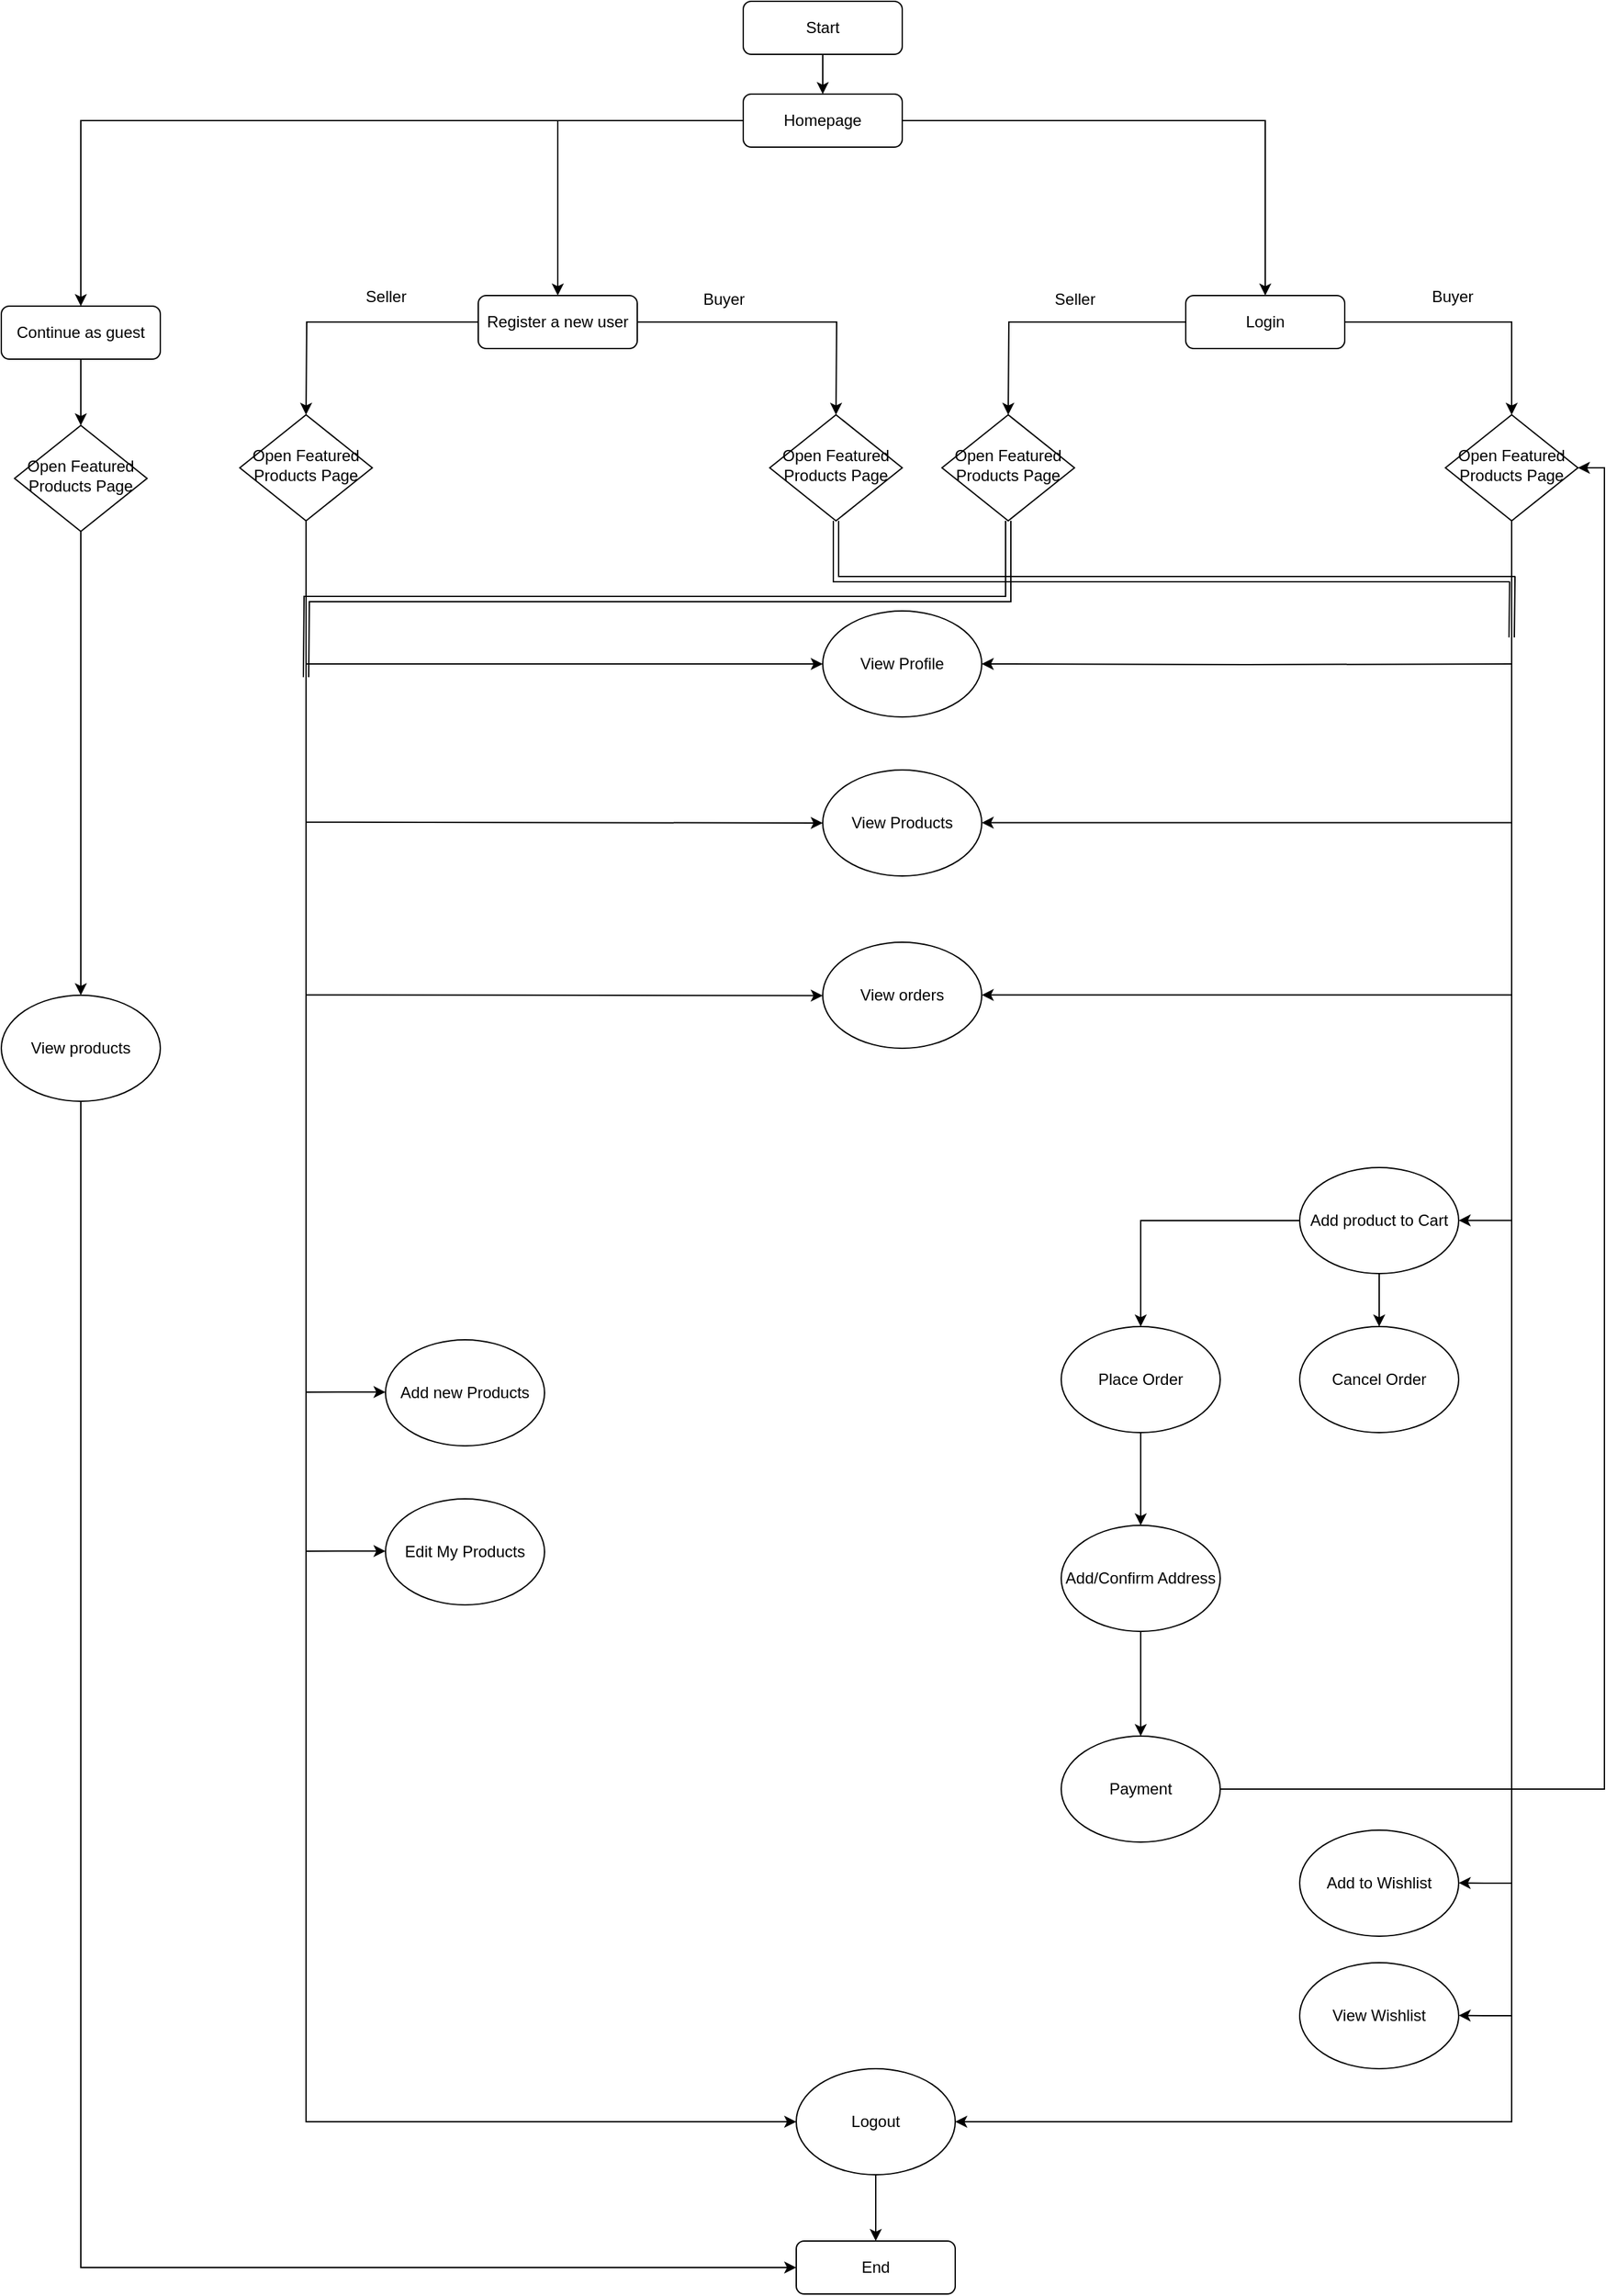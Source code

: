 <mxfile version="24.7.16">
  <diagram id="C5RBs43oDa-KdzZeNtuy" name="Page-1">
    <mxGraphModel dx="2514" dy="878" grid="1" gridSize="10" guides="1" tooltips="1" connect="1" arrows="1" fold="1" page="1" pageScale="1" pageWidth="827" pageHeight="1169" math="0" shadow="0">
      <root>
        <mxCell id="WIyWlLk6GJQsqaUBKTNV-0" />
        <mxCell id="WIyWlLk6GJQsqaUBKTNV-1" parent="WIyWlLk6GJQsqaUBKTNV-0" />
        <mxCell id="Ejqd8a6HH2QFeDG4-jgv-2" style="edgeStyle=orthogonalEdgeStyle;rounded=0;orthogonalLoop=1;jettySize=auto;html=1;exitX=1;exitY=0.5;exitDx=0;exitDy=0;entryX=0.5;entryY=0;entryDx=0;entryDy=0;" parent="WIyWlLk6GJQsqaUBKTNV-1" source="WIyWlLk6GJQsqaUBKTNV-3" target="Ejqd8a6HH2QFeDG4-jgv-1" edge="1">
          <mxGeometry relative="1" as="geometry" />
        </mxCell>
        <mxCell id="Ejqd8a6HH2QFeDG4-jgv-20" style="edgeStyle=orthogonalEdgeStyle;rounded=0;orthogonalLoop=1;jettySize=auto;html=1;exitX=0;exitY=0.5;exitDx=0;exitDy=0;" parent="WIyWlLk6GJQsqaUBKTNV-1" source="WIyWlLk6GJQsqaUBKTNV-3" edge="1">
          <mxGeometry relative="1" as="geometry">
            <mxPoint x="700" y="362" as="targetPoint" />
          </mxGeometry>
        </mxCell>
        <mxCell id="WIyWlLk6GJQsqaUBKTNV-3" value="Login" style="rounded=1;whiteSpace=wrap;html=1;fontSize=12;glass=0;strokeWidth=1;shadow=0;" parent="WIyWlLk6GJQsqaUBKTNV-1" vertex="1">
          <mxGeometry x="834" y="272" width="120" height="40" as="geometry" />
        </mxCell>
        <mxCell id="Ejqd8a6HH2QFeDG4-jgv-0" value="Seller" style="text;html=1;align=center;verticalAlign=middle;resizable=0;points=[];autosize=1;strokeColor=none;fillColor=none;" parent="WIyWlLk6GJQsqaUBKTNV-1" vertex="1">
          <mxGeometry x="725" y="260" width="50" height="30" as="geometry" />
        </mxCell>
        <mxCell id="Ejqd8a6HH2QFeDG4-jgv-47" style="edgeStyle=orthogonalEdgeStyle;rounded=0;orthogonalLoop=1;jettySize=auto;html=1;exitX=0.5;exitY=1;exitDx=0;exitDy=0;entryX=1;entryY=0.5;entryDx=0;entryDy=0;" parent="WIyWlLk6GJQsqaUBKTNV-1" source="Ejqd8a6HH2QFeDG4-jgv-1" target="Ejqd8a6HH2QFeDG4-jgv-39" edge="1">
          <mxGeometry relative="1" as="geometry" />
        </mxCell>
        <mxCell id="Ejqd8a6HH2QFeDG4-jgv-1" value="Open Featured Products Page" style="rhombus;whiteSpace=wrap;html=1;shadow=0;fontFamily=Helvetica;fontSize=12;align=center;strokeWidth=1;spacing=6;spacingTop=-4;" parent="WIyWlLk6GJQsqaUBKTNV-1" vertex="1">
          <mxGeometry x="1030" y="362" width="100" height="80" as="geometry" />
        </mxCell>
        <mxCell id="Ejqd8a6HH2QFeDG4-jgv-4" value="Buyer" style="text;html=1;align=center;verticalAlign=middle;resizable=0;points=[];autosize=1;strokeColor=none;fillColor=none;" parent="WIyWlLk6GJQsqaUBKTNV-1" vertex="1">
          <mxGeometry x="1010" y="258" width="50" height="30" as="geometry" />
        </mxCell>
        <mxCell id="Ejqd8a6HH2QFeDG4-jgv-6" style="edgeStyle=orthogonalEdgeStyle;rounded=0;orthogonalLoop=1;jettySize=auto;html=1;exitX=1;exitY=0.5;exitDx=0;exitDy=0;" parent="WIyWlLk6GJQsqaUBKTNV-1" source="Ejqd8a6HH2QFeDG4-jgv-5" target="WIyWlLk6GJQsqaUBKTNV-3" edge="1">
          <mxGeometry relative="1" as="geometry" />
        </mxCell>
        <mxCell id="Ejqd8a6HH2QFeDG4-jgv-8" style="edgeStyle=orthogonalEdgeStyle;rounded=0;orthogonalLoop=1;jettySize=auto;html=1;exitX=0;exitY=0.5;exitDx=0;exitDy=0;" parent="WIyWlLk6GJQsqaUBKTNV-1" source="Ejqd8a6HH2QFeDG4-jgv-5" target="Ejqd8a6HH2QFeDG4-jgv-7" edge="1">
          <mxGeometry relative="1" as="geometry" />
        </mxCell>
        <mxCell id="E9m1sffLnyDPW0dIYpkh-9" style="edgeStyle=orthogonalEdgeStyle;rounded=0;orthogonalLoop=1;jettySize=auto;html=1;exitX=0;exitY=0.5;exitDx=0;exitDy=0;" parent="WIyWlLk6GJQsqaUBKTNV-1" source="Ejqd8a6HH2QFeDG4-jgv-5" target="Ejqd8a6HH2QFeDG4-jgv-15" edge="1">
          <mxGeometry relative="1" as="geometry" />
        </mxCell>
        <mxCell id="Ejqd8a6HH2QFeDG4-jgv-5" value="Homepage" style="rounded=1;whiteSpace=wrap;html=1;fontSize=12;glass=0;strokeWidth=1;shadow=0;" parent="WIyWlLk6GJQsqaUBKTNV-1" vertex="1">
          <mxGeometry x="500" y="120" width="120" height="40" as="geometry" />
        </mxCell>
        <mxCell id="Ejqd8a6HH2QFeDG4-jgv-11" style="edgeStyle=orthogonalEdgeStyle;rounded=0;orthogonalLoop=1;jettySize=auto;html=1;exitX=1;exitY=0.5;exitDx=0;exitDy=0;" parent="WIyWlLk6GJQsqaUBKTNV-1" source="Ejqd8a6HH2QFeDG4-jgv-7" edge="1">
          <mxGeometry relative="1" as="geometry">
            <mxPoint x="570" y="362" as="targetPoint" />
          </mxGeometry>
        </mxCell>
        <mxCell id="Ejqd8a6HH2QFeDG4-jgv-12" style="edgeStyle=orthogonalEdgeStyle;rounded=0;orthogonalLoop=1;jettySize=auto;html=1;exitX=0;exitY=0.5;exitDx=0;exitDy=0;" parent="WIyWlLk6GJQsqaUBKTNV-1" source="Ejqd8a6HH2QFeDG4-jgv-7" edge="1">
          <mxGeometry relative="1" as="geometry">
            <mxPoint x="170" y="362" as="targetPoint" />
          </mxGeometry>
        </mxCell>
        <mxCell id="Ejqd8a6HH2QFeDG4-jgv-7" value="Register a new user" style="rounded=1;whiteSpace=wrap;html=1;fontSize=12;glass=0;strokeWidth=1;shadow=0;" parent="WIyWlLk6GJQsqaUBKTNV-1" vertex="1">
          <mxGeometry x="300" y="272" width="120" height="40" as="geometry" />
        </mxCell>
        <mxCell id="Ejqd8a6HH2QFeDG4-jgv-13" value="Seller" style="text;html=1;align=center;verticalAlign=middle;resizable=0;points=[];autosize=1;strokeColor=none;fillColor=none;" parent="WIyWlLk6GJQsqaUBKTNV-1" vertex="1">
          <mxGeometry x="205" y="258" width="50" height="30" as="geometry" />
        </mxCell>
        <mxCell id="Ejqd8a6HH2QFeDG4-jgv-14" value="Buyer" style="text;html=1;align=center;verticalAlign=middle;resizable=0;points=[];autosize=1;strokeColor=none;fillColor=none;" parent="WIyWlLk6GJQsqaUBKTNV-1" vertex="1">
          <mxGeometry x="460" y="260" width="50" height="30" as="geometry" />
        </mxCell>
        <mxCell id="Ejqd8a6HH2QFeDG4-jgv-25" style="edgeStyle=orthogonalEdgeStyle;rounded=0;orthogonalLoop=1;jettySize=auto;html=1;exitX=0.5;exitY=1;exitDx=0;exitDy=0;entryX=0.5;entryY=0;entryDx=0;entryDy=0;" parent="WIyWlLk6GJQsqaUBKTNV-1" source="Ejqd8a6HH2QFeDG4-jgv-15" target="Ejqd8a6HH2QFeDG4-jgv-23" edge="1">
          <mxGeometry relative="1" as="geometry" />
        </mxCell>
        <mxCell id="Ejqd8a6HH2QFeDG4-jgv-15" value="Continue as guest" style="rounded=1;whiteSpace=wrap;html=1;fontSize=12;glass=0;strokeWidth=1;shadow=0;" parent="WIyWlLk6GJQsqaUBKTNV-1" vertex="1">
          <mxGeometry x="-60" y="280" width="120" height="40" as="geometry" />
        </mxCell>
        <mxCell id="Ejqd8a6HH2QFeDG4-jgv-54" style="edgeStyle=orthogonalEdgeStyle;shape=link;rounded=0;orthogonalLoop=1;jettySize=auto;html=1;exitX=0.5;exitY=1;exitDx=0;exitDy=0;" parent="WIyWlLk6GJQsqaUBKTNV-1" source="Ejqd8a6HH2QFeDG4-jgv-19" edge="1">
          <mxGeometry relative="1" as="geometry">
            <mxPoint x="1080" y="530" as="targetPoint" />
          </mxGeometry>
        </mxCell>
        <mxCell id="Ejqd8a6HH2QFeDG4-jgv-19" value="Open Featured Products Page" style="rhombus;whiteSpace=wrap;html=1;shadow=0;fontFamily=Helvetica;fontSize=12;align=center;strokeWidth=1;spacing=6;spacingTop=-4;" parent="WIyWlLk6GJQsqaUBKTNV-1" vertex="1">
          <mxGeometry x="520" y="362" width="100" height="80" as="geometry" />
        </mxCell>
        <mxCell id="Ejqd8a6HH2QFeDG4-jgv-55" style="edgeStyle=orthogonalEdgeStyle;shape=link;rounded=0;orthogonalLoop=1;jettySize=auto;html=1;exitX=0.5;exitY=1;exitDx=0;exitDy=0;" parent="WIyWlLk6GJQsqaUBKTNV-1" source="Ejqd8a6HH2QFeDG4-jgv-21" edge="1">
          <mxGeometry relative="1" as="geometry">
            <mxPoint x="170" y="560" as="targetPoint" />
          </mxGeometry>
        </mxCell>
        <mxCell id="Ejqd8a6HH2QFeDG4-jgv-21" value="Open Featured Products Page" style="rhombus;whiteSpace=wrap;html=1;shadow=0;fontFamily=Helvetica;fontSize=12;align=center;strokeWidth=1;spacing=6;spacingTop=-4;" parent="WIyWlLk6GJQsqaUBKTNV-1" vertex="1">
          <mxGeometry x="650" y="362" width="100" height="80" as="geometry" />
        </mxCell>
        <mxCell id="Ejqd8a6HH2QFeDG4-jgv-48" style="edgeStyle=orthogonalEdgeStyle;rounded=0;orthogonalLoop=1;jettySize=auto;html=1;exitX=0.5;exitY=1;exitDx=0;exitDy=0;entryX=0;entryY=0.5;entryDx=0;entryDy=0;" parent="WIyWlLk6GJQsqaUBKTNV-1" source="Ejqd8a6HH2QFeDG4-jgv-22" target="Ejqd8a6HH2QFeDG4-jgv-39" edge="1">
          <mxGeometry relative="1" as="geometry" />
        </mxCell>
        <mxCell id="Ejqd8a6HH2QFeDG4-jgv-22" value="Open Featured Products Page" style="rhombus;whiteSpace=wrap;html=1;shadow=0;fontFamily=Helvetica;fontSize=12;align=center;strokeWidth=1;spacing=6;spacingTop=-4;" parent="WIyWlLk6GJQsqaUBKTNV-1" vertex="1">
          <mxGeometry x="120" y="362" width="100" height="80" as="geometry" />
        </mxCell>
        <mxCell id="Ejqd8a6HH2QFeDG4-jgv-34" style="edgeStyle=orthogonalEdgeStyle;rounded=0;orthogonalLoop=1;jettySize=auto;html=1;exitX=0.5;exitY=1;exitDx=0;exitDy=0;" parent="WIyWlLk6GJQsqaUBKTNV-1" source="Ejqd8a6HH2QFeDG4-jgv-23" target="Ejqd8a6HH2QFeDG4-jgv-33" edge="1">
          <mxGeometry relative="1" as="geometry" />
        </mxCell>
        <mxCell id="Ejqd8a6HH2QFeDG4-jgv-23" value="Open Featured Products Page" style="rhombus;whiteSpace=wrap;html=1;shadow=0;fontFamily=Helvetica;fontSize=12;align=center;strokeWidth=1;spacing=6;spacingTop=-4;" parent="WIyWlLk6GJQsqaUBKTNV-1" vertex="1">
          <mxGeometry x="-50" y="370" width="100" height="80" as="geometry" />
        </mxCell>
        <mxCell id="Ejqd8a6HH2QFeDG4-jgv-44" style="edgeStyle=orthogonalEdgeStyle;rounded=0;orthogonalLoop=1;jettySize=auto;html=1;exitX=0.5;exitY=1;exitDx=0;exitDy=0;entryX=0;entryY=0.5;entryDx=0;entryDy=0;" parent="WIyWlLk6GJQsqaUBKTNV-1" source="Ejqd8a6HH2QFeDG4-jgv-33" target="Ejqd8a6HH2QFeDG4-jgv-43" edge="1">
          <mxGeometry relative="1" as="geometry" />
        </mxCell>
        <mxCell id="Ejqd8a6HH2QFeDG4-jgv-33" value="View products" style="ellipse;whiteSpace=wrap;html=1;" parent="WIyWlLk6GJQsqaUBKTNV-1" vertex="1">
          <mxGeometry x="-60" y="800" width="120" height="80" as="geometry" />
        </mxCell>
        <mxCell id="Ejqd8a6HH2QFeDG4-jgv-46" style="edgeStyle=orthogonalEdgeStyle;rounded=0;orthogonalLoop=1;jettySize=auto;html=1;exitX=0.5;exitY=1;exitDx=0;exitDy=0;entryX=0.5;entryY=0;entryDx=0;entryDy=0;" parent="WIyWlLk6GJQsqaUBKTNV-1" source="Ejqd8a6HH2QFeDG4-jgv-39" target="Ejqd8a6HH2QFeDG4-jgv-43" edge="1">
          <mxGeometry relative="1" as="geometry" />
        </mxCell>
        <mxCell id="Ejqd8a6HH2QFeDG4-jgv-39" value="Logout" style="ellipse;whiteSpace=wrap;html=1;" parent="WIyWlLk6GJQsqaUBKTNV-1" vertex="1">
          <mxGeometry x="540" y="1610" width="120" height="80" as="geometry" />
        </mxCell>
        <mxCell id="Ejqd8a6HH2QFeDG4-jgv-42" style="edgeStyle=orthogonalEdgeStyle;rounded=0;orthogonalLoop=1;jettySize=auto;html=1;exitX=0.5;exitY=1;exitDx=0;exitDy=0;entryX=0.5;entryY=0;entryDx=0;entryDy=0;" parent="WIyWlLk6GJQsqaUBKTNV-1" source="Ejqd8a6HH2QFeDG4-jgv-41" target="Ejqd8a6HH2QFeDG4-jgv-5" edge="1">
          <mxGeometry relative="1" as="geometry" />
        </mxCell>
        <mxCell id="Ejqd8a6HH2QFeDG4-jgv-41" value="Start" style="rounded=1;whiteSpace=wrap;html=1;fontSize=12;glass=0;strokeWidth=1;shadow=0;" parent="WIyWlLk6GJQsqaUBKTNV-1" vertex="1">
          <mxGeometry x="500" y="50" width="120" height="40" as="geometry" />
        </mxCell>
        <mxCell id="Ejqd8a6HH2QFeDG4-jgv-43" value="End" style="rounded=1;whiteSpace=wrap;html=1;fontSize=12;glass=0;strokeWidth=1;shadow=0;" parent="WIyWlLk6GJQsqaUBKTNV-1" vertex="1">
          <mxGeometry x="540" y="1740" width="120" height="40" as="geometry" />
        </mxCell>
        <mxCell id="Ejqd8a6HH2QFeDG4-jgv-60" style="edgeStyle=orthogonalEdgeStyle;rounded=0;orthogonalLoop=1;jettySize=auto;html=1;entryX=1;entryY=0.5;entryDx=0;entryDy=0;" parent="WIyWlLk6GJQsqaUBKTNV-1" target="Ejqd8a6HH2QFeDG4-jgv-56" edge="1">
          <mxGeometry relative="1" as="geometry">
            <mxPoint x="1040" y="550" as="targetPoint" />
            <mxPoint x="1080" y="550" as="sourcePoint" />
            <Array as="points" />
          </mxGeometry>
        </mxCell>
        <mxCell id="Ejqd8a6HH2QFeDG4-jgv-67" style="edgeStyle=orthogonalEdgeStyle;rounded=0;orthogonalLoop=1;jettySize=auto;html=1;exitX=0.5;exitY=1;exitDx=0;exitDy=0;" parent="WIyWlLk6GJQsqaUBKTNV-1" source="Ejqd8a6HH2QFeDG4-jgv-50" target="Ejqd8a6HH2QFeDG4-jgv-52" edge="1">
          <mxGeometry relative="1" as="geometry" />
        </mxCell>
        <mxCell id="Ejqd8a6HH2QFeDG4-jgv-68" style="edgeStyle=orthogonalEdgeStyle;rounded=0;orthogonalLoop=1;jettySize=auto;html=1;exitX=0;exitY=0.5;exitDx=0;exitDy=0;entryX=0.5;entryY=0;entryDx=0;entryDy=0;" parent="WIyWlLk6GJQsqaUBKTNV-1" source="Ejqd8a6HH2QFeDG4-jgv-50" target="Ejqd8a6HH2QFeDG4-jgv-58" edge="1">
          <mxGeometry relative="1" as="geometry" />
        </mxCell>
        <mxCell id="Ejqd8a6HH2QFeDG4-jgv-50" value="Add product to Cart" style="ellipse;whiteSpace=wrap;html=1;" parent="WIyWlLk6GJQsqaUBKTNV-1" vertex="1">
          <mxGeometry x="920" y="930" width="120" height="80" as="geometry" />
        </mxCell>
        <mxCell id="Ejqd8a6HH2QFeDG4-jgv-52" value="Cancel Order" style="ellipse;whiteSpace=wrap;html=1;" parent="WIyWlLk6GJQsqaUBKTNV-1" vertex="1">
          <mxGeometry x="920" y="1050" width="120" height="80" as="geometry" />
        </mxCell>
        <mxCell id="Ejqd8a6HH2QFeDG4-jgv-56" value="View Profile" style="ellipse;whiteSpace=wrap;html=1;" parent="WIyWlLk6GJQsqaUBKTNV-1" vertex="1">
          <mxGeometry x="560" y="510" width="120" height="80" as="geometry" />
        </mxCell>
        <mxCell id="Ejqd8a6HH2QFeDG4-jgv-57" value="View Products" style="ellipse;whiteSpace=wrap;html=1;" parent="WIyWlLk6GJQsqaUBKTNV-1" vertex="1">
          <mxGeometry x="560" y="630" width="120" height="80" as="geometry" />
        </mxCell>
        <mxCell id="Ejqd8a6HH2QFeDG4-jgv-71" style="edgeStyle=orthogonalEdgeStyle;rounded=0;orthogonalLoop=1;jettySize=auto;html=1;exitX=0.5;exitY=1;exitDx=0;exitDy=0;entryX=0.5;entryY=0;entryDx=0;entryDy=0;" parent="WIyWlLk6GJQsqaUBKTNV-1" source="Ejqd8a6HH2QFeDG4-jgv-58" target="Ejqd8a6HH2QFeDG4-jgv-69" edge="1">
          <mxGeometry relative="1" as="geometry" />
        </mxCell>
        <mxCell id="Ejqd8a6HH2QFeDG4-jgv-58" value="Place Order" style="ellipse;whiteSpace=wrap;html=1;" parent="WIyWlLk6GJQsqaUBKTNV-1" vertex="1">
          <mxGeometry x="740" y="1050" width="120" height="80" as="geometry" />
        </mxCell>
        <mxCell id="Ejqd8a6HH2QFeDG4-jgv-62" style="edgeStyle=orthogonalEdgeStyle;rounded=0;orthogonalLoop=1;jettySize=auto;html=1;entryX=1;entryY=0.5;entryDx=0;entryDy=0;" parent="WIyWlLk6GJQsqaUBKTNV-1" edge="1">
          <mxGeometry relative="1" as="geometry">
            <mxPoint x="1040" y="969.9" as="targetPoint" />
            <mxPoint x="1080" y="969.9" as="sourcePoint" />
            <Array as="points">
              <mxPoint x="1060" y="969.9" />
              <mxPoint x="1060" y="969.9" />
            </Array>
          </mxGeometry>
        </mxCell>
        <mxCell id="Ejqd8a6HH2QFeDG4-jgv-65" style="edgeStyle=orthogonalEdgeStyle;rounded=0;orthogonalLoop=1;jettySize=auto;html=1;entryX=0;entryY=0.5;entryDx=0;entryDy=0;" parent="WIyWlLk6GJQsqaUBKTNV-1" target="Ejqd8a6HH2QFeDG4-jgv-56" edge="1">
          <mxGeometry relative="1" as="geometry">
            <mxPoint x="205" y="600" as="targetPoint" />
            <mxPoint x="170" y="550" as="sourcePoint" />
            <Array as="points">
              <mxPoint x="200" y="550" />
              <mxPoint x="200" y="550" />
            </Array>
          </mxGeometry>
        </mxCell>
        <mxCell id="Ejqd8a6HH2QFeDG4-jgv-66" style="edgeStyle=orthogonalEdgeStyle;rounded=0;orthogonalLoop=1;jettySize=auto;html=1;entryX=0;entryY=0.5;entryDx=0;entryDy=0;" parent="WIyWlLk6GJQsqaUBKTNV-1" target="Ejqd8a6HH2QFeDG4-jgv-57" edge="1">
          <mxGeometry relative="1" as="geometry">
            <mxPoint x="230" y="669.4" as="targetPoint" />
            <mxPoint x="170" y="669.4" as="sourcePoint" />
            <Array as="points">
              <mxPoint x="200" y="669" />
            </Array>
          </mxGeometry>
        </mxCell>
        <mxCell id="Ejqd8a6HH2QFeDG4-jgv-74" style="edgeStyle=orthogonalEdgeStyle;rounded=0;orthogonalLoop=1;jettySize=auto;html=1;exitX=0.5;exitY=1;exitDx=0;exitDy=0;" parent="WIyWlLk6GJQsqaUBKTNV-1" source="Ejqd8a6HH2QFeDG4-jgv-69" target="Ejqd8a6HH2QFeDG4-jgv-73" edge="1">
          <mxGeometry relative="1" as="geometry" />
        </mxCell>
        <mxCell id="Ejqd8a6HH2QFeDG4-jgv-69" value="Add/Confirm Address" style="ellipse;whiteSpace=wrap;html=1;" parent="WIyWlLk6GJQsqaUBKTNV-1" vertex="1">
          <mxGeometry x="740" y="1200" width="120" height="80" as="geometry" />
        </mxCell>
        <mxCell id="Ejqd8a6HH2QFeDG4-jgv-75" style="edgeStyle=orthogonalEdgeStyle;rounded=0;orthogonalLoop=1;jettySize=auto;html=1;exitX=1;exitY=0.5;exitDx=0;exitDy=0;entryX=1;entryY=0.5;entryDx=0;entryDy=0;" parent="WIyWlLk6GJQsqaUBKTNV-1" source="Ejqd8a6HH2QFeDG4-jgv-73" target="Ejqd8a6HH2QFeDG4-jgv-1" edge="1">
          <mxGeometry relative="1" as="geometry" />
        </mxCell>
        <mxCell id="Ejqd8a6HH2QFeDG4-jgv-73" value="Payment" style="ellipse;whiteSpace=wrap;html=1;" parent="WIyWlLk6GJQsqaUBKTNV-1" vertex="1">
          <mxGeometry x="740" y="1359" width="120" height="80" as="geometry" />
        </mxCell>
        <mxCell id="Ejqd8a6HH2QFeDG4-jgv-82" value="Edit My Products" style="ellipse;whiteSpace=wrap;html=1;" parent="WIyWlLk6GJQsqaUBKTNV-1" vertex="1">
          <mxGeometry x="230" y="1180" width="120" height="80" as="geometry" />
        </mxCell>
        <mxCell id="Ejqd8a6HH2QFeDG4-jgv-83" style="edgeStyle=orthogonalEdgeStyle;rounded=0;orthogonalLoop=1;jettySize=auto;html=1;entryX=0;entryY=0.5;entryDx=0;entryDy=0;" parent="WIyWlLk6GJQsqaUBKTNV-1" edge="1">
          <mxGeometry relative="1" as="geometry">
            <mxPoint x="230" y="1219.44" as="targetPoint" />
            <mxPoint x="170" y="1219.44" as="sourcePoint" />
            <Array as="points">
              <mxPoint x="200" y="1219.44" />
              <mxPoint x="200" y="1219.44" />
            </Array>
          </mxGeometry>
        </mxCell>
        <mxCell id="Ejqd8a6HH2QFeDG4-jgv-84" value="Add new Products" style="ellipse;whiteSpace=wrap;html=1;" parent="WIyWlLk6GJQsqaUBKTNV-1" vertex="1">
          <mxGeometry x="230" y="1060" width="120" height="80" as="geometry" />
        </mxCell>
        <mxCell id="Ejqd8a6HH2QFeDG4-jgv-85" style="edgeStyle=orthogonalEdgeStyle;rounded=0;orthogonalLoop=1;jettySize=auto;html=1;entryX=0;entryY=0.5;entryDx=0;entryDy=0;" parent="WIyWlLk6GJQsqaUBKTNV-1" edge="1">
          <mxGeometry relative="1" as="geometry">
            <mxPoint x="230" y="1099.44" as="targetPoint" />
            <mxPoint x="170" y="1099.44" as="sourcePoint" />
            <Array as="points">
              <mxPoint x="200" y="1099.44" />
              <mxPoint x="200" y="1099.44" />
            </Array>
          </mxGeometry>
        </mxCell>
        <mxCell id="E9m1sffLnyDPW0dIYpkh-4" value="View orders" style="ellipse;whiteSpace=wrap;html=1;" parent="WIyWlLk6GJQsqaUBKTNV-1" vertex="1">
          <mxGeometry x="560" y="760" width="120" height="80" as="geometry" />
        </mxCell>
        <mxCell id="E9m1sffLnyDPW0dIYpkh-6" style="edgeStyle=orthogonalEdgeStyle;rounded=0;orthogonalLoop=1;jettySize=auto;html=1;entryX=1;entryY=0.5;entryDx=0;entryDy=0;" parent="WIyWlLk6GJQsqaUBKTNV-1" edge="1">
          <mxGeometry relative="1" as="geometry">
            <mxPoint x="680" y="669.76" as="targetPoint" />
            <mxPoint x="1080" y="669.76" as="sourcePoint" />
            <Array as="points" />
          </mxGeometry>
        </mxCell>
        <mxCell id="E9m1sffLnyDPW0dIYpkh-7" style="edgeStyle=orthogonalEdgeStyle;rounded=0;orthogonalLoop=1;jettySize=auto;html=1;entryX=1;entryY=0.5;entryDx=0;entryDy=0;" parent="WIyWlLk6GJQsqaUBKTNV-1" edge="1">
          <mxGeometry relative="1" as="geometry">
            <mxPoint x="680" y="799.76" as="targetPoint" />
            <mxPoint x="1080" y="799.76" as="sourcePoint" />
            <Array as="points" />
          </mxGeometry>
        </mxCell>
        <mxCell id="E9m1sffLnyDPW0dIYpkh-8" style="edgeStyle=orthogonalEdgeStyle;rounded=0;orthogonalLoop=1;jettySize=auto;html=1;entryX=0;entryY=0.5;entryDx=0;entryDy=0;" parent="WIyWlLk6GJQsqaUBKTNV-1" edge="1">
          <mxGeometry relative="1" as="geometry">
            <mxPoint x="560" y="800.31" as="targetPoint" />
            <mxPoint x="170" y="799.71" as="sourcePoint" />
            <Array as="points">
              <mxPoint x="200" y="799.31" />
            </Array>
          </mxGeometry>
        </mxCell>
        <mxCell id="JHfphuep1LgaMMerygus-5" value="View&amp;nbsp;&lt;span style=&quot;background-color: initial;&quot;&gt;Wishlist&lt;/span&gt;" style="ellipse;whiteSpace=wrap;html=1;" vertex="1" parent="WIyWlLk6GJQsqaUBKTNV-1">
          <mxGeometry x="920" y="1530" width="120" height="80" as="geometry" />
        </mxCell>
        <mxCell id="JHfphuep1LgaMMerygus-6" style="edgeStyle=orthogonalEdgeStyle;rounded=0;orthogonalLoop=1;jettySize=auto;html=1;entryX=1;entryY=0.5;entryDx=0;entryDy=0;" edge="1" parent="WIyWlLk6GJQsqaUBKTNV-1">
          <mxGeometry relative="1" as="geometry">
            <mxPoint x="1040" y="1569.76" as="targetPoint" />
            <mxPoint x="1080" y="1570" as="sourcePoint" />
            <Array as="points">
              <mxPoint x="1060" y="1570" />
            </Array>
          </mxGeometry>
        </mxCell>
        <mxCell id="JHfphuep1LgaMMerygus-7" value="Add to Wishlist" style="ellipse;whiteSpace=wrap;html=1;" vertex="1" parent="WIyWlLk6GJQsqaUBKTNV-1">
          <mxGeometry x="920" y="1430" width="120" height="80" as="geometry" />
        </mxCell>
        <mxCell id="JHfphuep1LgaMMerygus-8" style="edgeStyle=orthogonalEdgeStyle;rounded=0;orthogonalLoop=1;jettySize=auto;html=1;entryX=1;entryY=0.5;entryDx=0;entryDy=0;" edge="1" parent="WIyWlLk6GJQsqaUBKTNV-1">
          <mxGeometry relative="1" as="geometry">
            <mxPoint x="1040" y="1469.76" as="targetPoint" />
            <mxPoint x="1080" y="1470" as="sourcePoint" />
            <Array as="points">
              <mxPoint x="1060" y="1470" />
            </Array>
          </mxGeometry>
        </mxCell>
      </root>
    </mxGraphModel>
  </diagram>
</mxfile>
